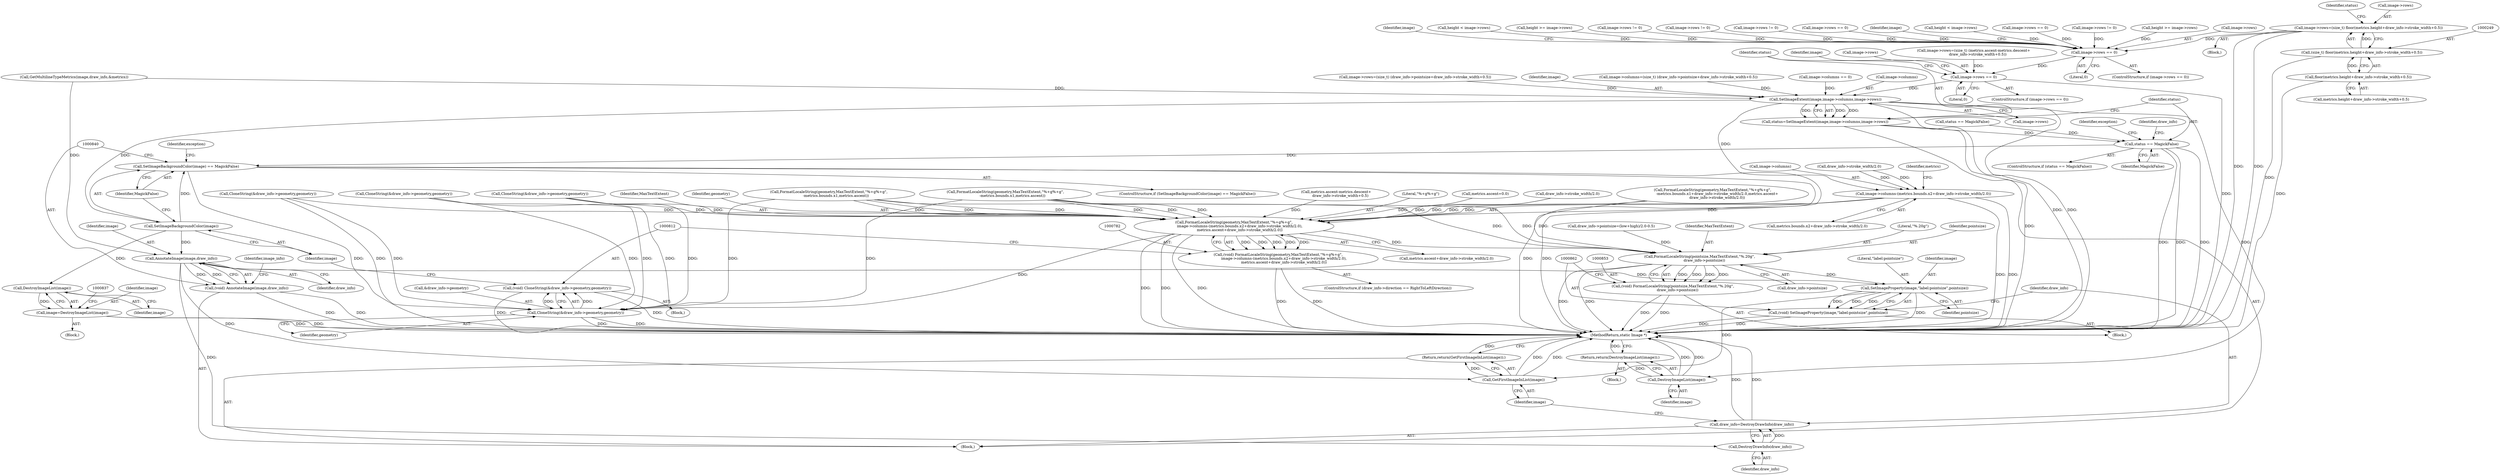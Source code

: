 digraph "0_ImageMagick_f6e9d0d9955e85bdd7540b251cd50d598dacc5e6_30@pointer" {
"1000244" [label="(Call,image->rows=(size_t) floor(metrics.height+draw_info->stroke_width+0.5))"];
"1000248" [label="(Call,(size_t) floor(metrics.height+draw_info->stroke_width+0.5))"];
"1000250" [label="(Call,floor(metrics.height+draw_info->stroke_width+0.5))"];
"1000657" [label="(Call,image->rows == 0)"];
"1000682" [label="(Call,image->rows == 0)"];
"1000704" [label="(Call,SetImageExtent(image,image->columns,image->rows))"];
"1000702" [label="(Call,status=SetImageExtent(image,image->columns,image->rows))"];
"1000713" [label="(Call,status == MagickFalse)"];
"1000820" [label="(Call,SetImageBackgroundColor(image) == MagickFalse)"];
"1000724" [label="(Call,DestroyImageList(image))"];
"1000723" [label="(Return,return(DestroyImageList(image));)"];
"1000787" [label="(Call,image->columns-(metrics.bounds.x2+draw_info->stroke_width/2.0))"];
"1000783" [label="(Call,FormatLocaleString(geometry,MaxTextExtent,\"%+g%+g\",\n          image->columns-(metrics.bounds.x2+draw_info->stroke_width/2.0),\n          metrics.ascent+draw_info->stroke_width/2.0))"];
"1000781" [label="(Call,(void) FormatLocaleString(geometry,MaxTextExtent,\"%+g%+g\",\n          image->columns-(metrics.bounds.x2+draw_info->stroke_width/2.0),\n          metrics.ascent+draw_info->stroke_width/2.0))"];
"1000813" [label="(Call,CloneString(&draw_info->geometry,geometry))"];
"1000811" [label="(Call,(void) CloneString(&draw_info->geometry,geometry))"];
"1000854" [label="(Call,FormatLocaleString(pointsize,MaxTextExtent,\"%.20g\",\n        draw_info->pointsize))"];
"1000852" [label="(Call,(void) FormatLocaleString(pointsize,MaxTextExtent,\"%.20g\",\n        draw_info->pointsize))"];
"1000863" [label="(Call,SetImageProperty(image,\"label:pointsize\",pointsize))"];
"1000861" [label="(Call,(void) SetImageProperty(image,\"label:pointsize\",pointsize))"];
"1000872" [label="(Call,GetFirstImageInList(image))"];
"1000871" [label="(Return,return(GetFirstImageInList(image));)"];
"1000821" [label="(Call,SetImageBackgroundColor(image))"];
"1000833" [label="(Call,DestroyImageList(image))"];
"1000831" [label="(Call,image=DestroyImageList(image))"];
"1000841" [label="(Call,AnnotateImage(image,draw_info))"];
"1000839" [label="(Call,(void) AnnotateImage(image,draw_info))"];
"1000869" [label="(Call,DestroyDrawInfo(draw_info))"];
"1000867" [label="(Call,draw_info=DestroyDrawInfo(draw_info))"];
"1000871" [label="(Return,return(GetFirstImageInList(image));)"];
"1000681" [label="(ControlStructure,if (image->rows == 0))"];
"1000705" [label="(Identifier,image)"];
"1000269" [label="(Call,image->rows == 0)"];
"1000641" [label="(Call,image->columns=(size_t) (draw_info->pointsize+draw_info->stroke_width+0.5))"];
"1000857" [label="(Literal,\"%.20g\")"];
"1000806" [label="(Call,draw_info->stroke_width/2.0)"];
"1000709" [label="(Call,image->rows)"];
"1000873" [label="(Identifier,image)"];
"1000832" [label="(Identifier,image)"];
"1000596" [label="(Call,status == MagickFalse)"];
"1000858" [label="(Call,draw_info->pointsize)"];
"1000847" [label="(Identifier,image_info)"];
"1000861" [label="(Call,(void) SetImageProperty(image,\"label:pointsize\",pointsize))"];
"1000689" [label="(Identifier,image)"];
"1000702" [label="(Call,status=SetImageExtent(image,image->columns,image->rows))"];
"1000714" [label="(Identifier,status)"];
"1000855" [label="(Identifier,pointsize)"];
"1000774" [label="(Block,)"];
"1000870" [label="(Identifier,draw_info)"];
"1000834" [label="(Identifier,image)"];
"1000313" [label="(Call,CloneString(&draw_info->geometry,geometry))"];
"1000723" [label="(Return,return(DestroyImageList(image));)"];
"1000456" [label="(Call,CloneString(&draw_info->geometry,geometry))"];
"1000762" [label="(Call,CloneString(&draw_info->geometry,geometry))"];
"1000818" [label="(Identifier,geometry)"];
"1000735" [label="(Call,FormatLocaleString(geometry,MaxTextExtent,\"%+g%+g\",\n        -metrics.bounds.x1+draw_info->stroke_width/2.0,metrics.ascent+\n        draw_info->stroke_width/2.0))"];
"1000636" [label="(Call,image->columns == 0)"];
"1000718" [label="(Identifier,exception)"];
"1000785" [label="(Identifier,MaxTextExtent)"];
"1000657" [label="(Call,image->rows == 0)"];
"1000706" [label="(Call,image->columns)"];
"1000664" [label="(Identifier,image)"];
"1000866" [label="(Identifier,pointsize)"];
"1000557" [label="(Call,height < image->rows)"];
"1000813" [label="(Call,CloneString(&draw_info->geometry,geometry))"];
"1000783" [label="(Call,FormatLocaleString(geometry,MaxTextExtent,\"%+g%+g\",\n          image->columns-(metrics.bounds.x2+draw_info->stroke_width/2.0),\n          metrics.ascent+draw_info->stroke_width/2.0))"];
"1000223" [label="(Call,image->rows == 0)"];
"1000729" [label="(Identifier,draw_info)"];
"1000821" [label="(Call,SetImageBackgroundColor(image))"];
"1000552" [label="(Call,image->rows != 0)"];
"1000784" [label="(Identifier,geometry)"];
"1000811" [label="(Call,(void) CloneString(&draw_info->geometry,geometry))"];
"1000831" [label="(Call,image=DestroyImageList(image))"];
"1000716" [label="(Block,)"];
"1000814" [label="(Call,&draw_info->geometry)"];
"1000589" [label="(Identifier,status)"];
"1000843" [label="(Identifier,draw_info)"];
"1000292" [label="(Call,FormatLocaleString(geometry,MaxTextExtent,\"%+g%+g\",\n            -metrics.bounds.x1,metrics.ascent))"];
"1000854" [label="(Call,FormatLocaleString(pointsize,MaxTextExtent,\"%.20g\",\n        draw_info->pointsize))"];
"1000841" [label="(Call,AnnotateImage(image,draw_info))"];
"1000577" [label="(Call,draw_info->pointsize=(low+high)/2.0-0.5)"];
"1000791" [label="(Call,metrics.bounds.x2+draw_info->stroke_width/2.0)"];
"1000377" [label="(Call,height >= image->rows)"];
"1000658" [label="(Call,image->rows)"];
"1000820" [label="(Call,SetImageBackgroundColor(image) == MagickFalse)"];
"1000435" [label="(Call,FormatLocaleString(geometry,MaxTextExtent,\"%+g%+g\",\n            -metrics.bounds.x1,metrics.ascent))"];
"1000668" [label="(Call,metrics.ascent-metrics.descent+\n       draw_info->stroke_width+0.5)"];
"1000869" [label="(Call,DestroyDrawInfo(draw_info))"];
"1000868" [label="(Identifier,draw_info)"];
"1000819" [label="(ControlStructure,if (SetImageBackgroundColor(image) == MagickFalse))"];
"1000802" [label="(Call,metrics.ascent+draw_info->stroke_width/2.0)"];
"1000824" [label="(Block,)"];
"1000712" [label="(ControlStructure,if (status == MagickFalse))"];
"1000684" [label="(Identifier,image)"];
"1000725" [label="(Identifier,image)"];
"1000788" [label="(Call,image->columns)"];
"1000842" [label="(Identifier,image)"];
"1000250" [label="(Call,floor(metrics.height+draw_info->stroke_width+0.5))"];
"1000105" [label="(Block,)"];
"1000704" [label="(Call,SetImageExtent(image,image->columns,image->rows))"];
"1000867" [label="(Call,draw_info=DestroyDrawInfo(draw_info))"];
"1000517" [label="(Call,height < image->rows)"];
"1000245" [label="(Call,image->rows)"];
"1000403" [label="(Call,height >= image->rows)"];
"1000822" [label="(Identifier,image)"];
"1000823" [label="(Identifier,MagickFalse)"];
"1000850" [label="(Block,)"];
"1000686" [label="(Literal,0)"];
"1000787" [label="(Call,image->columns-(metrics.bounds.x2+draw_info->stroke_width/2.0))"];
"1000864" [label="(Identifier,image)"];
"1000661" [label="(Literal,0)"];
"1000683" [label="(Call,image->rows)"];
"1000662" [label="(Call,image->rows=(size_t) (metrics.ascent-metrics.descent+\n       draw_info->stroke_width+0.5))"];
"1000504" [label="(Call,image->rows != 0)"];
"1000713" [label="(Call,status == MagickFalse)"];
"1000775" [label="(ControlStructure,if (draw_info->direction == RightToLeftDirection))"];
"1000865" [label="(Literal,\"label:pointsize\")"];
"1000833" [label="(Call,DestroyImageList(image))"];
"1000682" [label="(Call,image->rows == 0)"];
"1000398" [label="(Call,image->rows != 0)"];
"1000364" [label="(Call,image->rows != 0)"];
"1000786" [label="(Literal,\"%+g%+g\")"];
"1000797" [label="(Call,draw_info->stroke_width/2.0)"];
"1000590" [label="(Call,GetMultilineTypeMetrics(image,draw_info,&metrics))"];
"1000874" [label="(MethodReturn,static Image *)"];
"1000839" [label="(Call,(void) AnnotateImage(image,draw_info))"];
"1000656" [label="(ControlStructure,if (image->rows == 0))"];
"1000715" [label="(Identifier,MagickFalse)"];
"1000251" [label="(Call,metrics.height+draw_info->stroke_width+0.5)"];
"1000687" [label="(Call,image->rows=(size_t) (draw_info->pointsize+draw_info->stroke_width+0.5))"];
"1000703" [label="(Identifier,status)"];
"1000852" [label="(Call,(void) FormatLocaleString(pointsize,MaxTextExtent,\"%.20g\",\n        draw_info->pointsize))"];
"1000781" [label="(Call,(void) FormatLocaleString(geometry,MaxTextExtent,\"%+g%+g\",\n          image->columns-(metrics.bounds.x2+draw_info->stroke_width/2.0),\n          metrics.ascent+draw_info->stroke_width/2.0))"];
"1000244" [label="(Call,image->rows=(size_t) floor(metrics.height+draw_info->stroke_width+0.5))"];
"1000872" [label="(Call,GetFirstImageInList(image))"];
"1000826" [label="(Identifier,exception)"];
"1000804" [label="(Identifier,metrics)"];
"1000856" [label="(Identifier,MaxTextExtent)"];
"1000248" [label="(Call,(size_t) floor(metrics.height+draw_info->stroke_width+0.5))"];
"1000863" [label="(Call,SetImageProperty(image,\"label:pointsize\",pointsize))"];
"1000724" [label="(Call,DestroyImageList(image))"];
"1000204" [label="(Call,metrics.ascent=0.0)"];
"1000228" [label="(Block,)"];
"1000244" -> "1000228"  [label="AST: "];
"1000244" -> "1000248"  [label="CFG: "];
"1000245" -> "1000244"  [label="AST: "];
"1000248" -> "1000244"  [label="AST: "];
"1000589" -> "1000244"  [label="CFG: "];
"1000244" -> "1000874"  [label="DDG: "];
"1000244" -> "1000874"  [label="DDG: "];
"1000248" -> "1000244"  [label="DDG: "];
"1000244" -> "1000657"  [label="DDG: "];
"1000248" -> "1000250"  [label="CFG: "];
"1000249" -> "1000248"  [label="AST: "];
"1000250" -> "1000248"  [label="AST: "];
"1000248" -> "1000874"  [label="DDG: "];
"1000250" -> "1000248"  [label="DDG: "];
"1000250" -> "1000251"  [label="CFG: "];
"1000251" -> "1000250"  [label="AST: "];
"1000250" -> "1000874"  [label="DDG: "];
"1000657" -> "1000656"  [label="AST: "];
"1000657" -> "1000661"  [label="CFG: "];
"1000658" -> "1000657"  [label="AST: "];
"1000661" -> "1000657"  [label="AST: "];
"1000664" -> "1000657"  [label="CFG: "];
"1000684" -> "1000657"  [label="CFG: "];
"1000364" -> "1000657"  [label="DDG: "];
"1000552" -> "1000657"  [label="DDG: "];
"1000403" -> "1000657"  [label="DDG: "];
"1000517" -> "1000657"  [label="DDG: "];
"1000377" -> "1000657"  [label="DDG: "];
"1000557" -> "1000657"  [label="DDG: "];
"1000504" -> "1000657"  [label="DDG: "];
"1000269" -> "1000657"  [label="DDG: "];
"1000398" -> "1000657"  [label="DDG: "];
"1000223" -> "1000657"  [label="DDG: "];
"1000657" -> "1000682"  [label="DDG: "];
"1000682" -> "1000681"  [label="AST: "];
"1000682" -> "1000686"  [label="CFG: "];
"1000683" -> "1000682"  [label="AST: "];
"1000686" -> "1000682"  [label="AST: "];
"1000689" -> "1000682"  [label="CFG: "];
"1000703" -> "1000682"  [label="CFG: "];
"1000682" -> "1000874"  [label="DDG: "];
"1000662" -> "1000682"  [label="DDG: "];
"1000682" -> "1000704"  [label="DDG: "];
"1000704" -> "1000702"  [label="AST: "];
"1000704" -> "1000709"  [label="CFG: "];
"1000705" -> "1000704"  [label="AST: "];
"1000706" -> "1000704"  [label="AST: "];
"1000709" -> "1000704"  [label="AST: "];
"1000702" -> "1000704"  [label="CFG: "];
"1000704" -> "1000874"  [label="DDG: "];
"1000704" -> "1000874"  [label="DDG: "];
"1000704" -> "1000702"  [label="DDG: "];
"1000704" -> "1000702"  [label="DDG: "];
"1000704" -> "1000702"  [label="DDG: "];
"1000590" -> "1000704"  [label="DDG: "];
"1000636" -> "1000704"  [label="DDG: "];
"1000641" -> "1000704"  [label="DDG: "];
"1000687" -> "1000704"  [label="DDG: "];
"1000704" -> "1000724"  [label="DDG: "];
"1000704" -> "1000787"  [label="DDG: "];
"1000704" -> "1000821"  [label="DDG: "];
"1000702" -> "1000105"  [label="AST: "];
"1000703" -> "1000702"  [label="AST: "];
"1000714" -> "1000702"  [label="CFG: "];
"1000702" -> "1000874"  [label="DDG: "];
"1000702" -> "1000713"  [label="DDG: "];
"1000713" -> "1000712"  [label="AST: "];
"1000713" -> "1000715"  [label="CFG: "];
"1000714" -> "1000713"  [label="AST: "];
"1000715" -> "1000713"  [label="AST: "];
"1000718" -> "1000713"  [label="CFG: "];
"1000729" -> "1000713"  [label="CFG: "];
"1000713" -> "1000874"  [label="DDG: "];
"1000713" -> "1000874"  [label="DDG: "];
"1000713" -> "1000874"  [label="DDG: "];
"1000596" -> "1000713"  [label="DDG: "];
"1000713" -> "1000820"  [label="DDG: "];
"1000820" -> "1000819"  [label="AST: "];
"1000820" -> "1000823"  [label="CFG: "];
"1000821" -> "1000820"  [label="AST: "];
"1000823" -> "1000820"  [label="AST: "];
"1000826" -> "1000820"  [label="CFG: "];
"1000840" -> "1000820"  [label="CFG: "];
"1000820" -> "1000874"  [label="DDG: "];
"1000820" -> "1000874"  [label="DDG: "];
"1000820" -> "1000874"  [label="DDG: "];
"1000821" -> "1000820"  [label="DDG: "];
"1000724" -> "1000723"  [label="AST: "];
"1000724" -> "1000725"  [label="CFG: "];
"1000725" -> "1000724"  [label="AST: "];
"1000723" -> "1000724"  [label="CFG: "];
"1000724" -> "1000874"  [label="DDG: "];
"1000724" -> "1000874"  [label="DDG: "];
"1000724" -> "1000723"  [label="DDG: "];
"1000723" -> "1000716"  [label="AST: "];
"1000874" -> "1000723"  [label="CFG: "];
"1000723" -> "1000874"  [label="DDG: "];
"1000787" -> "1000783"  [label="AST: "];
"1000787" -> "1000791"  [label="CFG: "];
"1000788" -> "1000787"  [label="AST: "];
"1000791" -> "1000787"  [label="AST: "];
"1000804" -> "1000787"  [label="CFG: "];
"1000787" -> "1000874"  [label="DDG: "];
"1000787" -> "1000874"  [label="DDG: "];
"1000787" -> "1000783"  [label="DDG: "];
"1000787" -> "1000783"  [label="DDG: "];
"1000797" -> "1000787"  [label="DDG: "];
"1000797" -> "1000787"  [label="DDG: "];
"1000783" -> "1000781"  [label="AST: "];
"1000783" -> "1000802"  [label="CFG: "];
"1000784" -> "1000783"  [label="AST: "];
"1000785" -> "1000783"  [label="AST: "];
"1000786" -> "1000783"  [label="AST: "];
"1000802" -> "1000783"  [label="AST: "];
"1000781" -> "1000783"  [label="CFG: "];
"1000783" -> "1000874"  [label="DDG: "];
"1000783" -> "1000874"  [label="DDG: "];
"1000783" -> "1000874"  [label="DDG: "];
"1000783" -> "1000781"  [label="DDG: "];
"1000783" -> "1000781"  [label="DDG: "];
"1000783" -> "1000781"  [label="DDG: "];
"1000783" -> "1000781"  [label="DDG: "];
"1000783" -> "1000781"  [label="DDG: "];
"1000456" -> "1000783"  [label="DDG: "];
"1000435" -> "1000783"  [label="DDG: "];
"1000435" -> "1000783"  [label="DDG: "];
"1000435" -> "1000783"  [label="DDG: "];
"1000313" -> "1000783"  [label="DDG: "];
"1000292" -> "1000783"  [label="DDG: "];
"1000292" -> "1000783"  [label="DDG: "];
"1000292" -> "1000783"  [label="DDG: "];
"1000762" -> "1000783"  [label="DDG: "];
"1000735" -> "1000783"  [label="DDG: "];
"1000668" -> "1000783"  [label="DDG: "];
"1000204" -> "1000783"  [label="DDG: "];
"1000806" -> "1000783"  [label="DDG: "];
"1000806" -> "1000783"  [label="DDG: "];
"1000783" -> "1000813"  [label="DDG: "];
"1000783" -> "1000854"  [label="DDG: "];
"1000781" -> "1000775"  [label="AST: "];
"1000782" -> "1000781"  [label="AST: "];
"1000812" -> "1000781"  [label="CFG: "];
"1000781" -> "1000874"  [label="DDG: "];
"1000781" -> "1000874"  [label="DDG: "];
"1000813" -> "1000811"  [label="AST: "];
"1000813" -> "1000818"  [label="CFG: "];
"1000814" -> "1000813"  [label="AST: "];
"1000818" -> "1000813"  [label="AST: "];
"1000811" -> "1000813"  [label="CFG: "];
"1000813" -> "1000874"  [label="DDG: "];
"1000813" -> "1000874"  [label="DDG: "];
"1000813" -> "1000811"  [label="DDG: "];
"1000813" -> "1000811"  [label="DDG: "];
"1000456" -> "1000813"  [label="DDG: "];
"1000456" -> "1000813"  [label="DDG: "];
"1000762" -> "1000813"  [label="DDG: "];
"1000762" -> "1000813"  [label="DDG: "];
"1000313" -> "1000813"  [label="DDG: "];
"1000313" -> "1000813"  [label="DDG: "];
"1000435" -> "1000813"  [label="DDG: "];
"1000292" -> "1000813"  [label="DDG: "];
"1000811" -> "1000774"  [label="AST: "];
"1000812" -> "1000811"  [label="AST: "];
"1000822" -> "1000811"  [label="CFG: "];
"1000811" -> "1000874"  [label="DDG: "];
"1000811" -> "1000874"  [label="DDG: "];
"1000854" -> "1000852"  [label="AST: "];
"1000854" -> "1000858"  [label="CFG: "];
"1000855" -> "1000854"  [label="AST: "];
"1000856" -> "1000854"  [label="AST: "];
"1000857" -> "1000854"  [label="AST: "];
"1000858" -> "1000854"  [label="AST: "];
"1000852" -> "1000854"  [label="CFG: "];
"1000854" -> "1000874"  [label="DDG: "];
"1000854" -> "1000874"  [label="DDG: "];
"1000854" -> "1000852"  [label="DDG: "];
"1000854" -> "1000852"  [label="DDG: "];
"1000854" -> "1000852"  [label="DDG: "];
"1000854" -> "1000852"  [label="DDG: "];
"1000435" -> "1000854"  [label="DDG: "];
"1000292" -> "1000854"  [label="DDG: "];
"1000735" -> "1000854"  [label="DDG: "];
"1000577" -> "1000854"  [label="DDG: "];
"1000854" -> "1000863"  [label="DDG: "];
"1000852" -> "1000850"  [label="AST: "];
"1000853" -> "1000852"  [label="AST: "];
"1000862" -> "1000852"  [label="CFG: "];
"1000852" -> "1000874"  [label="DDG: "];
"1000852" -> "1000874"  [label="DDG: "];
"1000863" -> "1000861"  [label="AST: "];
"1000863" -> "1000866"  [label="CFG: "];
"1000864" -> "1000863"  [label="AST: "];
"1000865" -> "1000863"  [label="AST: "];
"1000866" -> "1000863"  [label="AST: "];
"1000861" -> "1000863"  [label="CFG: "];
"1000863" -> "1000874"  [label="DDG: "];
"1000863" -> "1000861"  [label="DDG: "];
"1000863" -> "1000861"  [label="DDG: "];
"1000863" -> "1000861"  [label="DDG: "];
"1000841" -> "1000863"  [label="DDG: "];
"1000863" -> "1000872"  [label="DDG: "];
"1000861" -> "1000850"  [label="AST: "];
"1000862" -> "1000861"  [label="AST: "];
"1000868" -> "1000861"  [label="CFG: "];
"1000861" -> "1000874"  [label="DDG: "];
"1000861" -> "1000874"  [label="DDG: "];
"1000872" -> "1000871"  [label="AST: "];
"1000872" -> "1000873"  [label="CFG: "];
"1000873" -> "1000872"  [label="AST: "];
"1000871" -> "1000872"  [label="CFG: "];
"1000872" -> "1000874"  [label="DDG: "];
"1000872" -> "1000874"  [label="DDG: "];
"1000872" -> "1000871"  [label="DDG: "];
"1000841" -> "1000872"  [label="DDG: "];
"1000871" -> "1000105"  [label="AST: "];
"1000874" -> "1000871"  [label="CFG: "];
"1000871" -> "1000874"  [label="DDG: "];
"1000821" -> "1000822"  [label="CFG: "];
"1000822" -> "1000821"  [label="AST: "];
"1000823" -> "1000821"  [label="CFG: "];
"1000821" -> "1000833"  [label="DDG: "];
"1000821" -> "1000841"  [label="DDG: "];
"1000833" -> "1000831"  [label="AST: "];
"1000833" -> "1000834"  [label="CFG: "];
"1000834" -> "1000833"  [label="AST: "];
"1000831" -> "1000833"  [label="CFG: "];
"1000833" -> "1000831"  [label="DDG: "];
"1000831" -> "1000824"  [label="AST: "];
"1000832" -> "1000831"  [label="AST: "];
"1000837" -> "1000831"  [label="CFG: "];
"1000831" -> "1000874"  [label="DDG: "];
"1000831" -> "1000874"  [label="DDG: "];
"1000841" -> "1000839"  [label="AST: "];
"1000841" -> "1000843"  [label="CFG: "];
"1000842" -> "1000841"  [label="AST: "];
"1000843" -> "1000841"  [label="AST: "];
"1000839" -> "1000841"  [label="CFG: "];
"1000841" -> "1000839"  [label="DDG: "];
"1000841" -> "1000839"  [label="DDG: "];
"1000590" -> "1000841"  [label="DDG: "];
"1000841" -> "1000869"  [label="DDG: "];
"1000839" -> "1000105"  [label="AST: "];
"1000840" -> "1000839"  [label="AST: "];
"1000847" -> "1000839"  [label="CFG: "];
"1000839" -> "1000874"  [label="DDG: "];
"1000839" -> "1000874"  [label="DDG: "];
"1000869" -> "1000867"  [label="AST: "];
"1000869" -> "1000870"  [label="CFG: "];
"1000870" -> "1000869"  [label="AST: "];
"1000867" -> "1000869"  [label="CFG: "];
"1000869" -> "1000867"  [label="DDG: "];
"1000867" -> "1000105"  [label="AST: "];
"1000868" -> "1000867"  [label="AST: "];
"1000873" -> "1000867"  [label="CFG: "];
"1000867" -> "1000874"  [label="DDG: "];
"1000867" -> "1000874"  [label="DDG: "];
}
